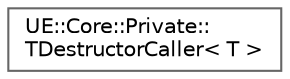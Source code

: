 digraph "Graphical Class Hierarchy"
{
 // INTERACTIVE_SVG=YES
 // LATEX_PDF_SIZE
  bgcolor="transparent";
  edge [fontname=Helvetica,fontsize=10,labelfontname=Helvetica,labelfontsize=10];
  node [fontname=Helvetica,fontsize=10,shape=box,height=0.2,width=0.4];
  rankdir="LR";
  Node0 [id="Node000000",label="UE::Core::Private::\lTDestructorCaller\< T \>",height=0.2,width=0.4,color="grey40", fillcolor="white", style="filled",URL="$d7/d0f/structUE_1_1Core_1_1Private_1_1TDestructorCaller.html",tooltip="An adapter for calling DestructItem."];
}
